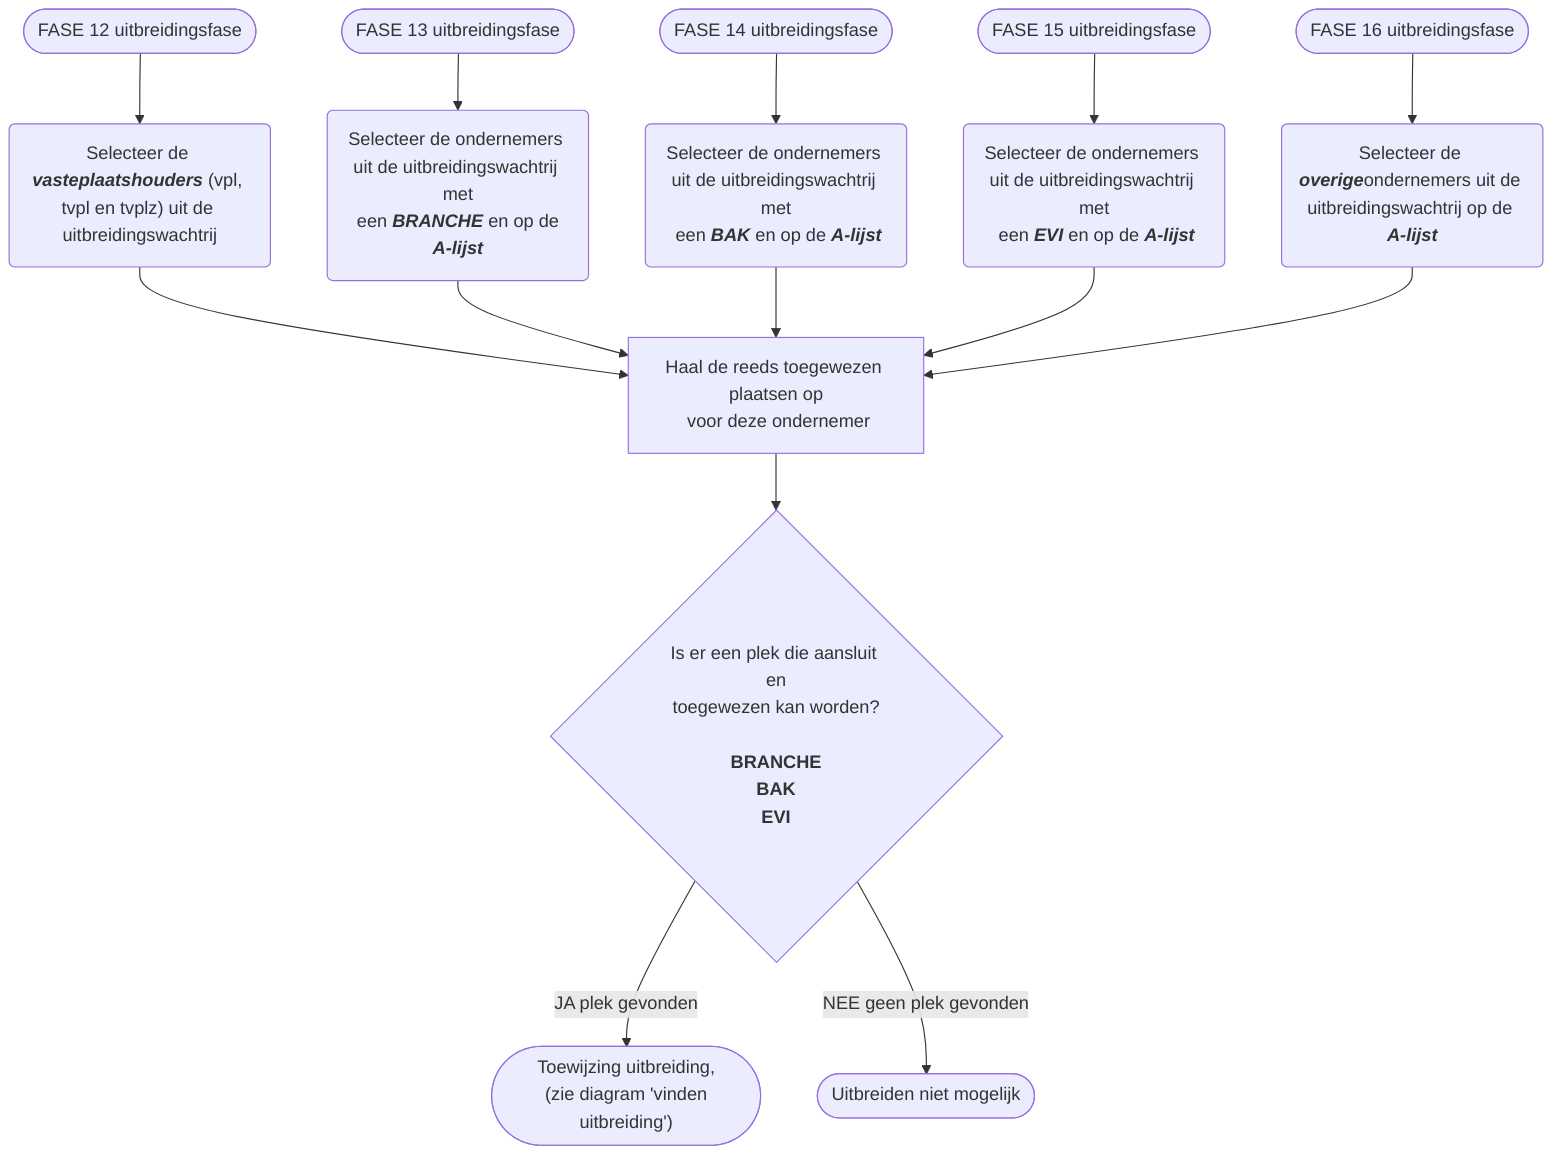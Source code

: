 graph TD
    D[Haal de reeds toegewezen plaatsen op<br> voor deze ondernemer] -->
    F{Is er een plek die aansluit en<br> toegewezen kan worden? <b><br><br>BRANCHE<br>BAK<br>EVI</b>}
    F --JA plek gevonden--> F1(["Toewijzing uitbreiding,<br> (zie diagram 'vinden uitbreiding')"])
    F --NEE geen plek gevonden--> F2([Uitbreiden niet mogelijk])
    
    A(["FASE 12 uitbreidingsfase"]) -->
    C("Selecteer de <b><i>vasteplaatshouders</i></b> (vpl, tvpl en tvplz) uit de uitbreidingswachtrij") --> D
    A2(["FASE 13 uitbreidingsfase"]) -->
    C2("Selecteer de ondernemers uit de uitbreidingswachtrij met<br> een <b><i>BRANCHE</i></b> en op de <b><i>A-lijst</i></b>") --> D
    A3(["FASE 14 uitbreidingsfase"]) -->
    C3(Selecteer de ondernemers uit de uitbreidingswachtrij met<br> een <b><i>BAK</i></b> en op de <b><i>A-lijst</i></b>) --> D
    A4(["FASE 15 uitbreidingsfase"]) -->
    C4(Selecteer de ondernemers uit de uitbreidingswachtrij met<br> een <b><i>EVI</i></b> en op de <b><i>A-lijst</i></b>) --> D
    A5(["FASE 16 uitbreidingsfase"]) -->
    C5(Selecteer de <b><i>overige</i></b>ondernemers uit de uitbreidingswachtrij op de <b><i>A-lijst</i></b>) --> D